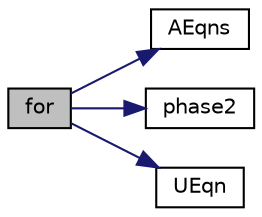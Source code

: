 digraph "for"
{
  bgcolor="transparent";
  edge [fontname="Helvetica",fontsize="10",labelfontname="Helvetica",labelfontsize="10"];
  node [fontname="Helvetica",fontsize="10",shape=record];
  rankdir="LR";
  Node0 [label="for",height=0.2,width=0.4,color="black", fillcolor="grey75", style="filled", fontcolor="black"];
  Node0 -> Node1 [color="midnightblue",fontsize="10",style="solid",fontname="Helvetica"];
  Node1 [label="AEqns",height=0.2,width=0.4,color="black",URL="$a01697.html#a46ad1680ea9f4be4c6986fa6782adde1"];
  Node0 -> Node2 [color="midnightblue",fontsize="10",style="solid",fontname="Helvetica"];
  Node2 [label="phase2",height=0.2,width=0.4,color="black",URL="$a03378.html#a9c61d7fb438f8faa87738283bae8e124"];
  Node0 -> Node3 [color="midnightblue",fontsize="10",style="solid",fontname="Helvetica"];
  Node3 [label="UEqn",height=0.2,width=0.4,color="black",URL="$a04038.html#aca6be8f7ed14e8582a0811cfe8a2d205"];
}
